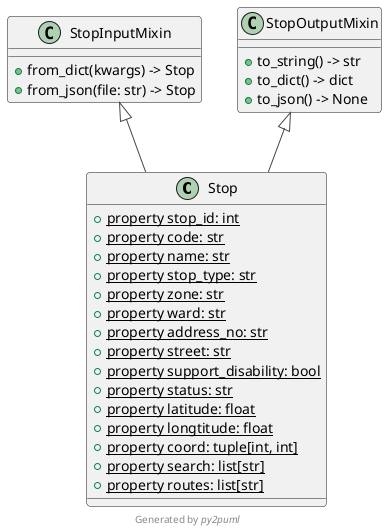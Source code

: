 @startuml stop
!theme vibrant
!pragma useIntermediatePackages false

class Stop {
  +property stop_id: int {static}
  +property code: str {static}
  +property name: str {static}
  +property stop_type: str {static}
  +property zone: str {static}
  +property ward: str {static}
  +property address_no: str {static}
  +property street: str {static}
  +property support_disability: bool {static}
  +property status: str {static}
  +property latitude: float {static}
  +property longtitude: float {static}
  +property coord: tuple[int, int] {static}
  +property search: list[str] {static}
  +property routes: list[str] {static}
}
class StopInputMixin {
  +from_dict(kwargs) -> Stop
  +from_json(file: str) -> Stop
}
class StopOutputMixin {
  +to_string() -> str
  +to_dict() -> dict
  +to_json() -> None
}
StopInputMixin <|-- Stop
StopOutputMixin <|-- Stop
footer Generated by //py2puml//
@enduml